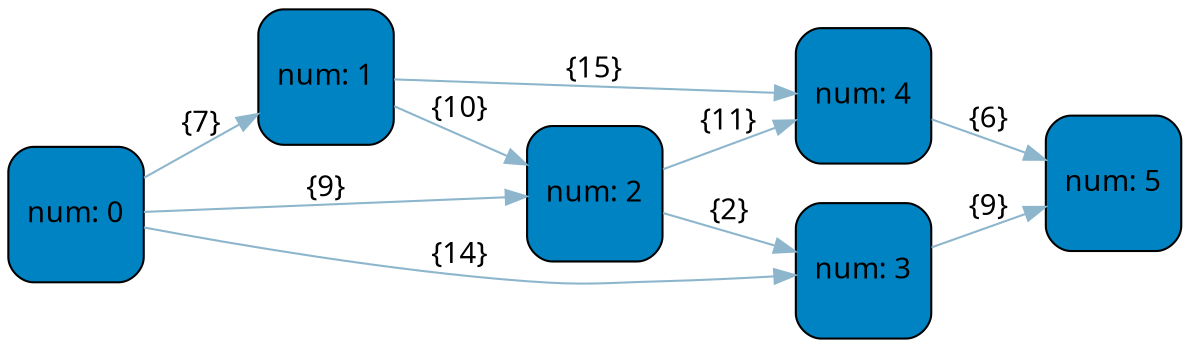 digraph   
{
rankdir = "LR"
splines = "true"

node0x6030000027a0 [shape      = "Mrecord", width = 0.9, height = 0.9,  fillcolor   = "#0083C3", style = "filled", fontcolor= " black", fontname = "Calibri", color = "black", label = "{num: 0}"]
node0x6030000027a0 -> node0x6030000027a4 [color = "#8DB6CD", style = "", constraint = true, fillcolor = "#8DB6CD",   fontcolor = "", fontname = "Calibri", label = "{7}"]
node0x6030000027a0 -> node0x6030000027a8 [color = "#8DB6CD", style = "", constraint = true, fillcolor = "#8DB6CD",   fontcolor = "", fontname = "Calibri", label = "{9}"]
node0x6030000027a0 -> node0x6030000027ac [color = "#8DB6CD", style = "", constraint = true, fillcolor = "#8DB6CD",   fontcolor = "", fontname = "Calibri", label = "{14}"]
node0x6030000027a4 [shape      = "Mrecord", width = 0.9, height = 0.9,  fillcolor   = "#0083C3", style = "filled", fontcolor= " black", fontname = "Calibri", color = "black", label = "{num: 1}"]
node0x6030000027a4 -> node0x6030000027a8 [color = "#8DB6CD", style = "", constraint = true, fillcolor = "#8DB6CD",   fontcolor = "", fontname = "Calibri", label = "{10}"]
node0x6030000027a4 -> node0x6030000027b0 [color = "#8DB6CD", style = "", constraint = true, fillcolor = "#8DB6CD",   fontcolor = "", fontname = "Calibri", label = "{15}"]
node0x6030000027a8 [shape      = "Mrecord", width = 0.9, height = 0.9,  fillcolor   = "#0083C3", style = "filled", fontcolor= " black", fontname = "Calibri", color = "black", label = "{num: 2}"]
node0x6030000027a8 -> node0x6030000027ac [color = "#8DB6CD", style = "", constraint = true, fillcolor = "#8DB6CD",   fontcolor = "", fontname = "Calibri", label = "{2}"]
node0x6030000027a8 -> node0x6030000027b0 [color = "#8DB6CD", style = "", constraint = true, fillcolor = "#8DB6CD",   fontcolor = "", fontname = "Calibri", label = "{11}"]
node0x6030000027ac [shape      = "Mrecord", width = 0.9, height = 0.9,  fillcolor   = "#0083C3", style = "filled", fontcolor= " black", fontname = "Calibri", color = "black", label = "{num: 3}"]
node0x6030000027ac -> node0x6030000027b4 [color = "#8DB6CD", style = "", constraint = true, fillcolor = "#8DB6CD",   fontcolor = "", fontname = "Calibri", label = "{9}"]
node0x6030000027b0 [shape      = "Mrecord", width = 0.9, height = 0.9,  fillcolor   = "#0083C3", style = "filled", fontcolor= " black", fontname = "Calibri", color = "black", label = "{num: 4}"]
node0x6030000027b0 -> node0x6030000027b4 [color = "#8DB6CD", style = "", constraint = true, fillcolor = "#8DB6CD",   fontcolor = "", fontname = "Calibri", label = "{6}"]
node0x6030000027b4 [shape      = "Mrecord", width = 0.9, height = 0.9,  fillcolor   = "#0083C3", style = "filled", fontcolor= " black", fontname = "Calibri", color = "black", label = "{num: 5}"]
}
